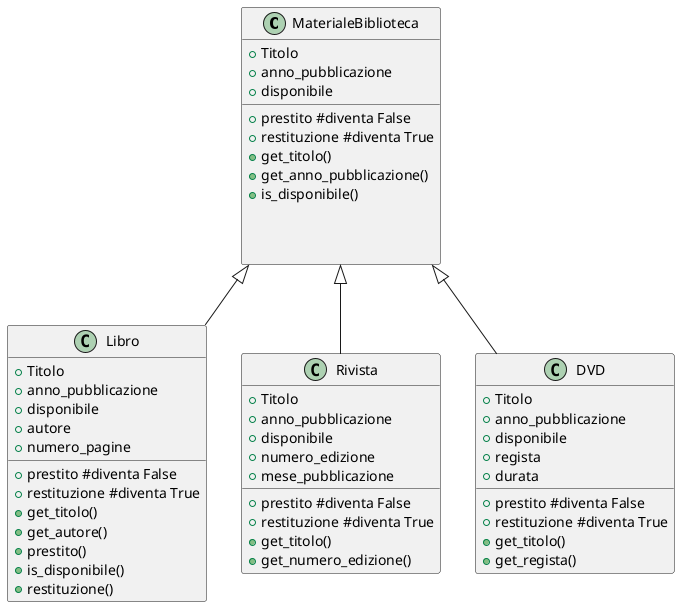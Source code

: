 @startuml
MaterialeBiblioteca ^-- Libro
MaterialeBiblioteca ^-- Rivista
MaterialeBiblioteca ^-- DVD
class MaterialeBiblioteca {
    +Titolo
    +anno_pubblicazione
    +disponibile
    __
    +prestito #diventa False
    +restituzione #diventa True
    +get_titolo()
    +get_anno_pubblicazione()
    +is_disponibile()
    
    

}
class Libro {
    +Titolo
    +anno_pubblicazione
    +disponibile
    +autore
    +numero_pagine
    __
    +prestito #diventa False
    +restituzione #diventa True
    +get_titolo()
    +get_autore()
    +prestito()
    +is_disponibile()
    +restituzione()
}
class Rivista {
    +Titolo
    +anno_pubblicazione
    +disponibile
    +numero_edizione
    +mese_pubblicazione
    __
    +prestito #diventa False
    +restituzione #diventa True
    +get_titolo()
    +get_numero_edizione()
}
class DVD {
    +Titolo
    +anno_pubblicazione
    +disponibile
    +regista
    +durata
    __
    +prestito #diventa False
    +restituzione #diventa True
    +get_titolo()
    +get_regista()
}
@enduml
